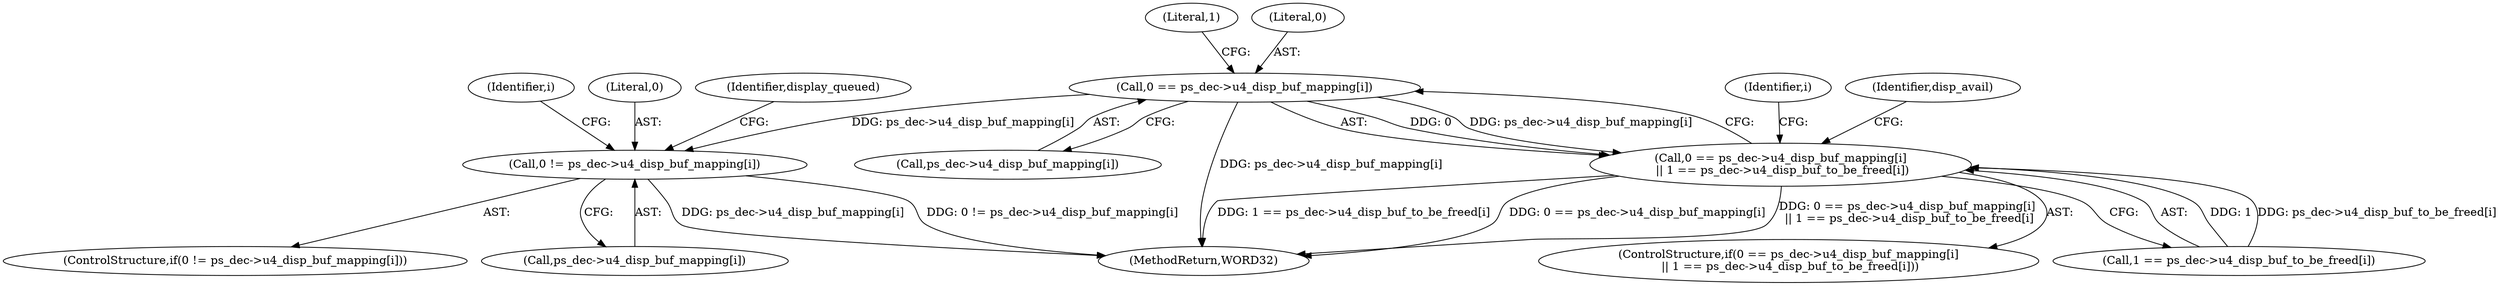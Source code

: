 digraph "0_Android_7109ce3f8f90a28ca9f0ee6e14f6ac5e414c62cf@array" {
"1000568" [label="(Call,0 == ps_dec->u4_disp_buf_mapping[i])"];
"1000567" [label="(Call,0 == ps_dec->u4_disp_buf_mapping[i]\n || 1 == ps_dec->u4_disp_buf_to_be_freed[i])"];
"1000643" [label="(Call,0 != ps_dec->u4_disp_buf_mapping[i])"];
"1000576" [label="(Literal,1)"];
"1000584" [label="(Identifier,disp_avail)"];
"1000566" [label="(ControlStructure,if(0 == ps_dec->u4_disp_buf_mapping[i]\n || 1 == ps_dec->u4_disp_buf_to_be_freed[i]))"];
"1000568" [label="(Call,0 == ps_dec->u4_disp_buf_mapping[i])"];
"1000570" [label="(Call,ps_dec->u4_disp_buf_mapping[i])"];
"1000644" [label="(Literal,0)"];
"1000643" [label="(Call,0 != ps_dec->u4_disp_buf_mapping[i])"];
"1000569" [label="(Literal,0)"];
"1000564" [label="(Identifier,i)"];
"1000652" [label="(Identifier,display_queued)"];
"1000575" [label="(Call,1 == ps_dec->u4_disp_buf_to_be_freed[i])"];
"1002160" [label="(MethodReturn,WORD32)"];
"1000642" [label="(ControlStructure,if(0 != ps_dec->u4_disp_buf_mapping[i]))"];
"1000640" [label="(Identifier,i)"];
"1000645" [label="(Call,ps_dec->u4_disp_buf_mapping[i])"];
"1000567" [label="(Call,0 == ps_dec->u4_disp_buf_mapping[i]\n || 1 == ps_dec->u4_disp_buf_to_be_freed[i])"];
"1000568" -> "1000567"  [label="AST: "];
"1000568" -> "1000570"  [label="CFG: "];
"1000569" -> "1000568"  [label="AST: "];
"1000570" -> "1000568"  [label="AST: "];
"1000576" -> "1000568"  [label="CFG: "];
"1000567" -> "1000568"  [label="CFG: "];
"1000568" -> "1002160"  [label="DDG: ps_dec->u4_disp_buf_mapping[i]"];
"1000568" -> "1000567"  [label="DDG: 0"];
"1000568" -> "1000567"  [label="DDG: ps_dec->u4_disp_buf_mapping[i]"];
"1000568" -> "1000643"  [label="DDG: ps_dec->u4_disp_buf_mapping[i]"];
"1000567" -> "1000566"  [label="AST: "];
"1000567" -> "1000575"  [label="CFG: "];
"1000575" -> "1000567"  [label="AST: "];
"1000584" -> "1000567"  [label="CFG: "];
"1000564" -> "1000567"  [label="CFG: "];
"1000567" -> "1002160"  [label="DDG: 1 == ps_dec->u4_disp_buf_to_be_freed[i]"];
"1000567" -> "1002160"  [label="DDG: 0 == ps_dec->u4_disp_buf_mapping[i]"];
"1000567" -> "1002160"  [label="DDG: 0 == ps_dec->u4_disp_buf_mapping[i]\n || 1 == ps_dec->u4_disp_buf_to_be_freed[i]"];
"1000575" -> "1000567"  [label="DDG: 1"];
"1000575" -> "1000567"  [label="DDG: ps_dec->u4_disp_buf_to_be_freed[i]"];
"1000643" -> "1000642"  [label="AST: "];
"1000643" -> "1000645"  [label="CFG: "];
"1000644" -> "1000643"  [label="AST: "];
"1000645" -> "1000643"  [label="AST: "];
"1000652" -> "1000643"  [label="CFG: "];
"1000640" -> "1000643"  [label="CFG: "];
"1000643" -> "1002160"  [label="DDG: 0 != ps_dec->u4_disp_buf_mapping[i]"];
"1000643" -> "1002160"  [label="DDG: ps_dec->u4_disp_buf_mapping[i]"];
}
